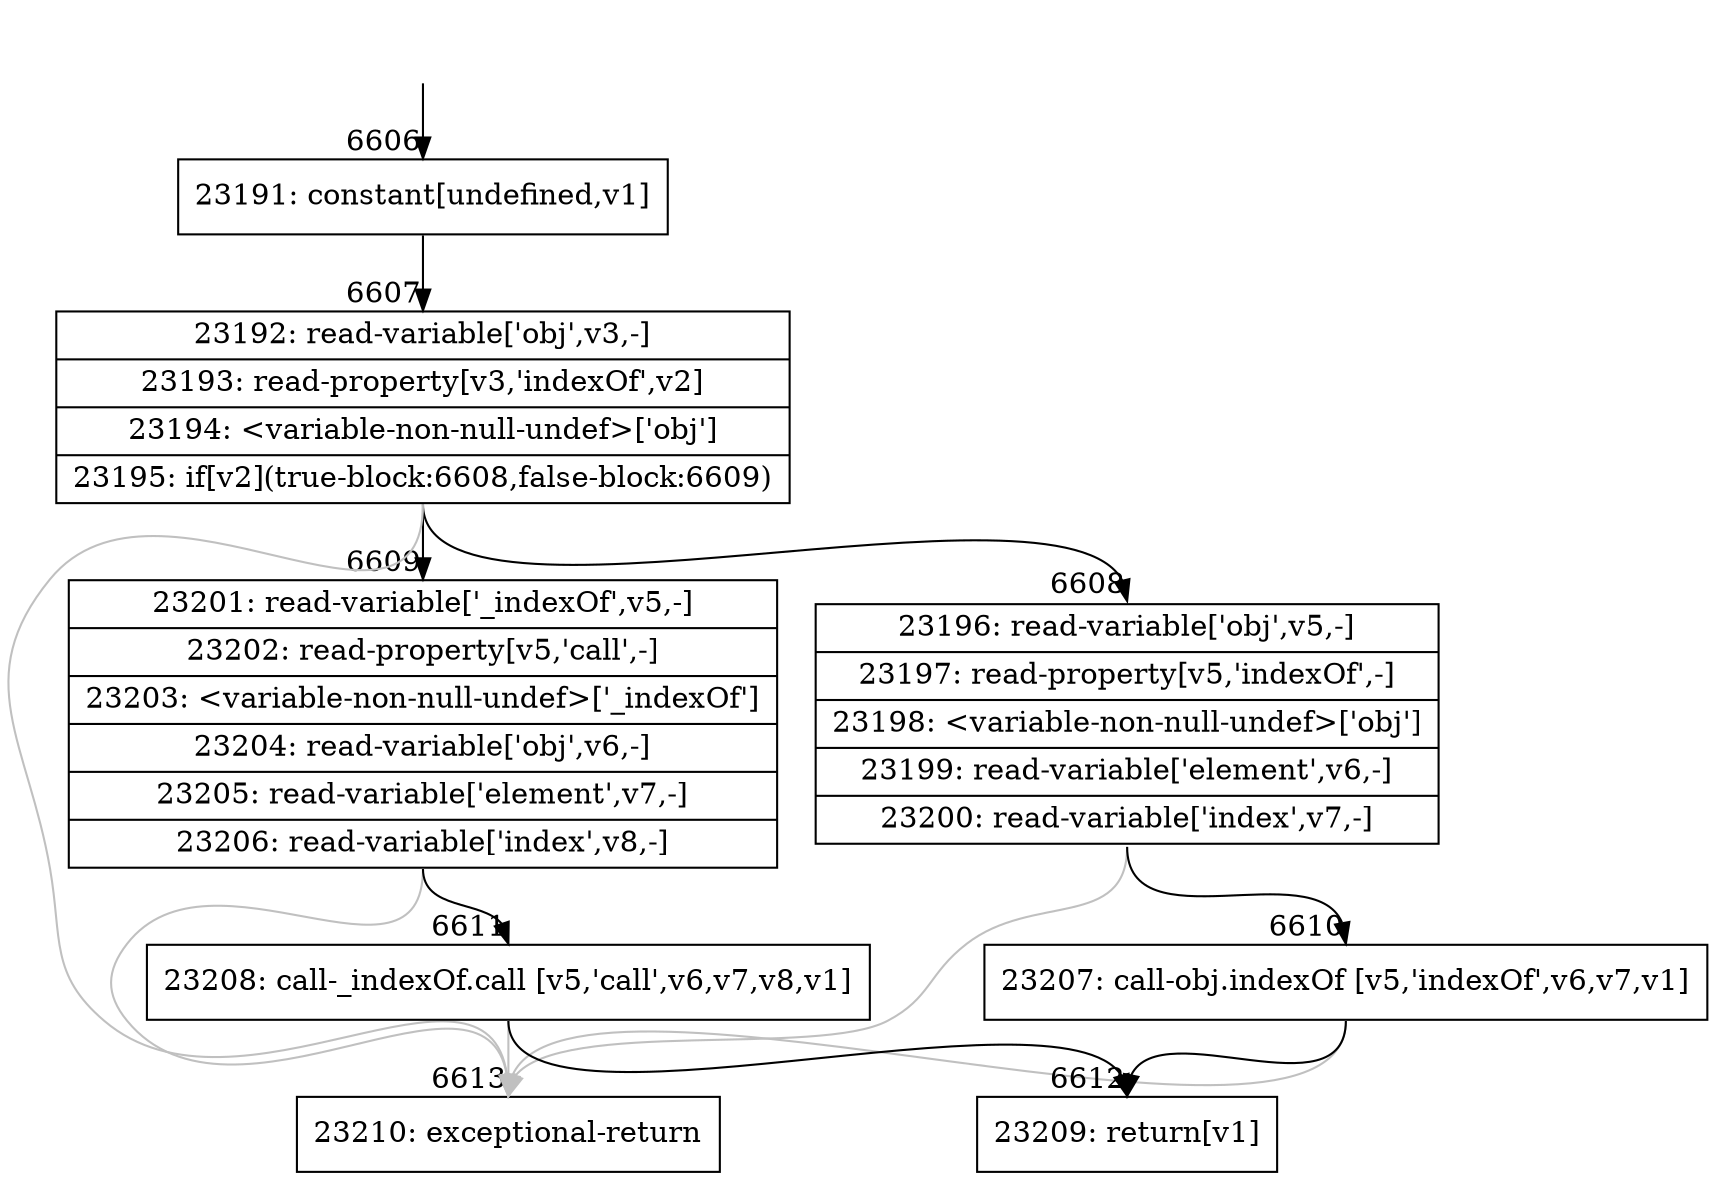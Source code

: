 digraph {
rankdir="TD"
BB_entry545[shape=none,label=""];
BB_entry545 -> BB6606 [tailport=s, headport=n, headlabel="    6606"]
BB6606 [shape=record label="{23191: constant[undefined,v1]}" ] 
BB6606 -> BB6607 [tailport=s, headport=n, headlabel="      6607"]
BB6607 [shape=record label="{23192: read-variable['obj',v3,-]|23193: read-property[v3,'indexOf',v2]|23194: \<variable-non-null-undef\>['obj']|23195: if[v2](true-block:6608,false-block:6609)}" ] 
BB6607 -> BB6608 [tailport=s, headport=n, headlabel="      6608"]
BB6607 -> BB6609 [tailport=s, headport=n, headlabel="      6609"]
BB6607 -> BB6613 [tailport=s, headport=n, color=gray, headlabel="      6613"]
BB6608 [shape=record label="{23196: read-variable['obj',v5,-]|23197: read-property[v5,'indexOf',-]|23198: \<variable-non-null-undef\>['obj']|23199: read-variable['element',v6,-]|23200: read-variable['index',v7,-]}" ] 
BB6608 -> BB6610 [tailport=s, headport=n, headlabel="      6610"]
BB6608 -> BB6613 [tailport=s, headport=n, color=gray]
BB6609 [shape=record label="{23201: read-variable['_indexOf',v5,-]|23202: read-property[v5,'call',-]|23203: \<variable-non-null-undef\>['_indexOf']|23204: read-variable['obj',v6,-]|23205: read-variable['element',v7,-]|23206: read-variable['index',v8,-]}" ] 
BB6609 -> BB6611 [tailport=s, headport=n, headlabel="      6611"]
BB6609 -> BB6613 [tailport=s, headport=n, color=gray]
BB6610 [shape=record label="{23207: call-obj.indexOf [v5,'indexOf',v6,v7,v1]}" ] 
BB6610 -> BB6612 [tailport=s, headport=n, headlabel="      6612"]
BB6610 -> BB6613 [tailport=s, headport=n, color=gray]
BB6611 [shape=record label="{23208: call-_indexOf.call [v5,'call',v6,v7,v8,v1]}" ] 
BB6611 -> BB6612 [tailport=s, headport=n]
BB6611 -> BB6613 [tailport=s, headport=n, color=gray]
BB6612 [shape=record label="{23209: return[v1]}" ] 
BB6613 [shape=record label="{23210: exceptional-return}" ] 
//#$~ 12352
}
